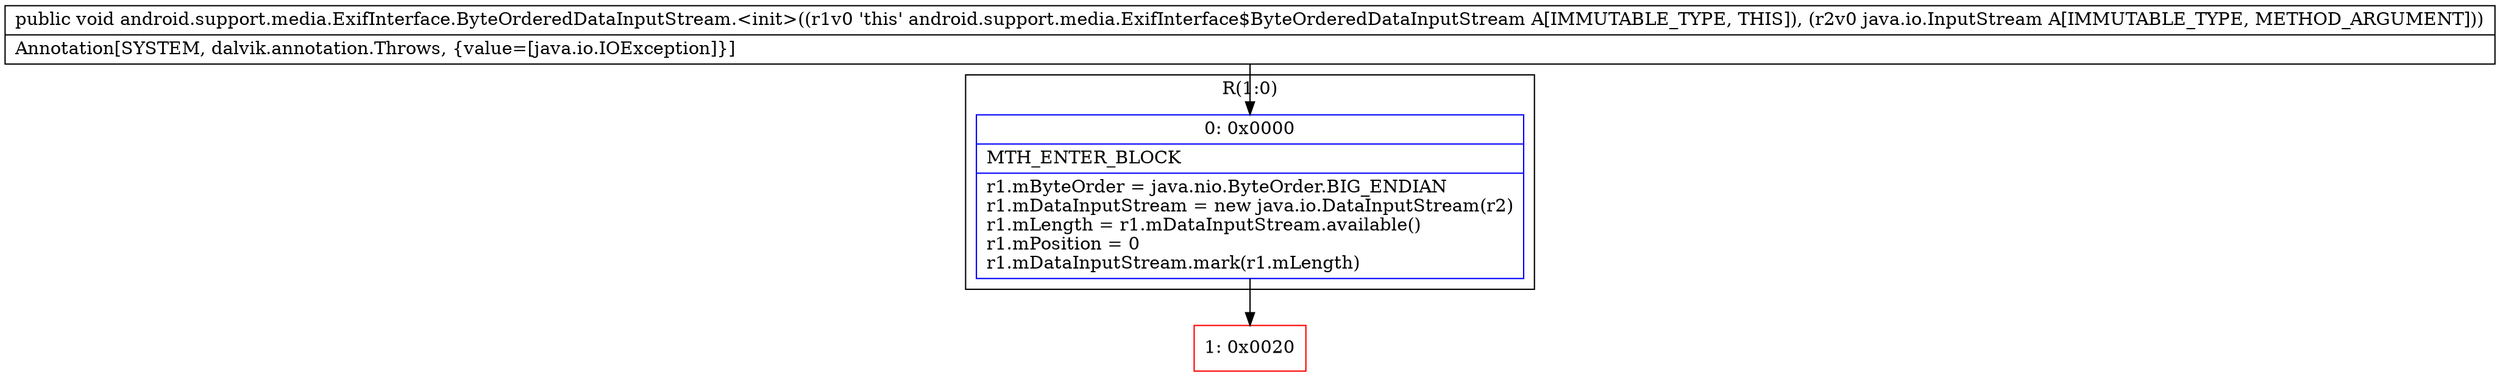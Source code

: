 digraph "CFG forandroid.support.media.ExifInterface.ByteOrderedDataInputStream.\<init\>(Ljava\/io\/InputStream;)V" {
subgraph cluster_Region_65852233 {
label = "R(1:0)";
node [shape=record,color=blue];
Node_0 [shape=record,label="{0\:\ 0x0000|MTH_ENTER_BLOCK\l|r1.mByteOrder = java.nio.ByteOrder.BIG_ENDIAN\lr1.mDataInputStream = new java.io.DataInputStream(r2)\lr1.mLength = r1.mDataInputStream.available()\lr1.mPosition = 0\lr1.mDataInputStream.mark(r1.mLength)\l}"];
}
Node_1 [shape=record,color=red,label="{1\:\ 0x0020}"];
MethodNode[shape=record,label="{public void android.support.media.ExifInterface.ByteOrderedDataInputStream.\<init\>((r1v0 'this' android.support.media.ExifInterface$ByteOrderedDataInputStream A[IMMUTABLE_TYPE, THIS]), (r2v0 java.io.InputStream A[IMMUTABLE_TYPE, METHOD_ARGUMENT]))  | Annotation[SYSTEM, dalvik.annotation.Throws, \{value=[java.io.IOException]\}]\l}"];
MethodNode -> Node_0;
Node_0 -> Node_1;
}

